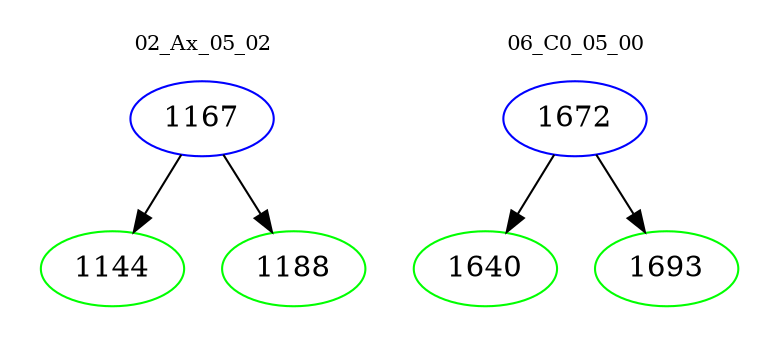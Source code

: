 digraph{
subgraph cluster_0 {
color = white
label = "02_Ax_05_02";
fontsize=10;
T0_1167 [label="1167", color="blue"]
T0_1167 -> T0_1144 [color="black"]
T0_1144 [label="1144", color="green"]
T0_1167 -> T0_1188 [color="black"]
T0_1188 [label="1188", color="green"]
}
subgraph cluster_1 {
color = white
label = "06_C0_05_00";
fontsize=10;
T1_1672 [label="1672", color="blue"]
T1_1672 -> T1_1640 [color="black"]
T1_1640 [label="1640", color="green"]
T1_1672 -> T1_1693 [color="black"]
T1_1693 [label="1693", color="green"]
}
}

